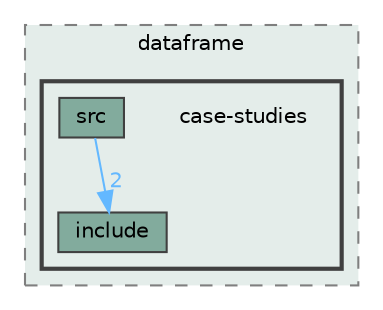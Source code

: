 digraph "analyzers/dataframe/case-studies"
{
 // LATEX_PDF_SIZE
  bgcolor="transparent";
  edge [fontname=Helvetica,fontsize=10,labelfontname=Helvetica,labelfontsize=10];
  node [fontname=Helvetica,fontsize=10,shape=box,height=0.2,width=0.4];
  compound=true
  subgraph clusterdir_80d0d0eb77b8b32422d353741e959c30 {
    graph [ bgcolor="#e4edea", pencolor="grey50", label="dataframe", fontname=Helvetica,fontsize=10 style="filled,dashed", URL="dir_80d0d0eb77b8b32422d353741e959c30.html",tooltip=""]
  subgraph clusterdir_b69ebb5fe77e2572b7058b30dd2caaff {
    graph [ bgcolor="#e4edea", pencolor="grey25", label="", fontname=Helvetica,fontsize=10 style="filled,bold", URL="dir_b69ebb5fe77e2572b7058b30dd2caaff.html",tooltip=""]
    dir_b69ebb5fe77e2572b7058b30dd2caaff [shape=plaintext, label="case-studies"];
  dir_f8e9a60acf5a67ab8f9e073a7b595250 [label="include", fillcolor="#82ab9d", color="grey25", style="filled", URL="dir_f8e9a60acf5a67ab8f9e073a7b595250.html",tooltip=""];
  dir_f0731bc6e83d18879b7860d9ab3e4496 [label="src", fillcolor="#82ab9d", color="grey25", style="filled", URL="dir_f0731bc6e83d18879b7860d9ab3e4496.html",tooltip=""];
  }
  }
  dir_f0731bc6e83d18879b7860d9ab3e4496->dir_f8e9a60acf5a67ab8f9e073a7b595250 [headlabel="2", labeldistance=1.5 headhref="dir_000015_000007.html" href="dir_000015_000007.html" color="steelblue1" fontcolor="steelblue1"];
}

